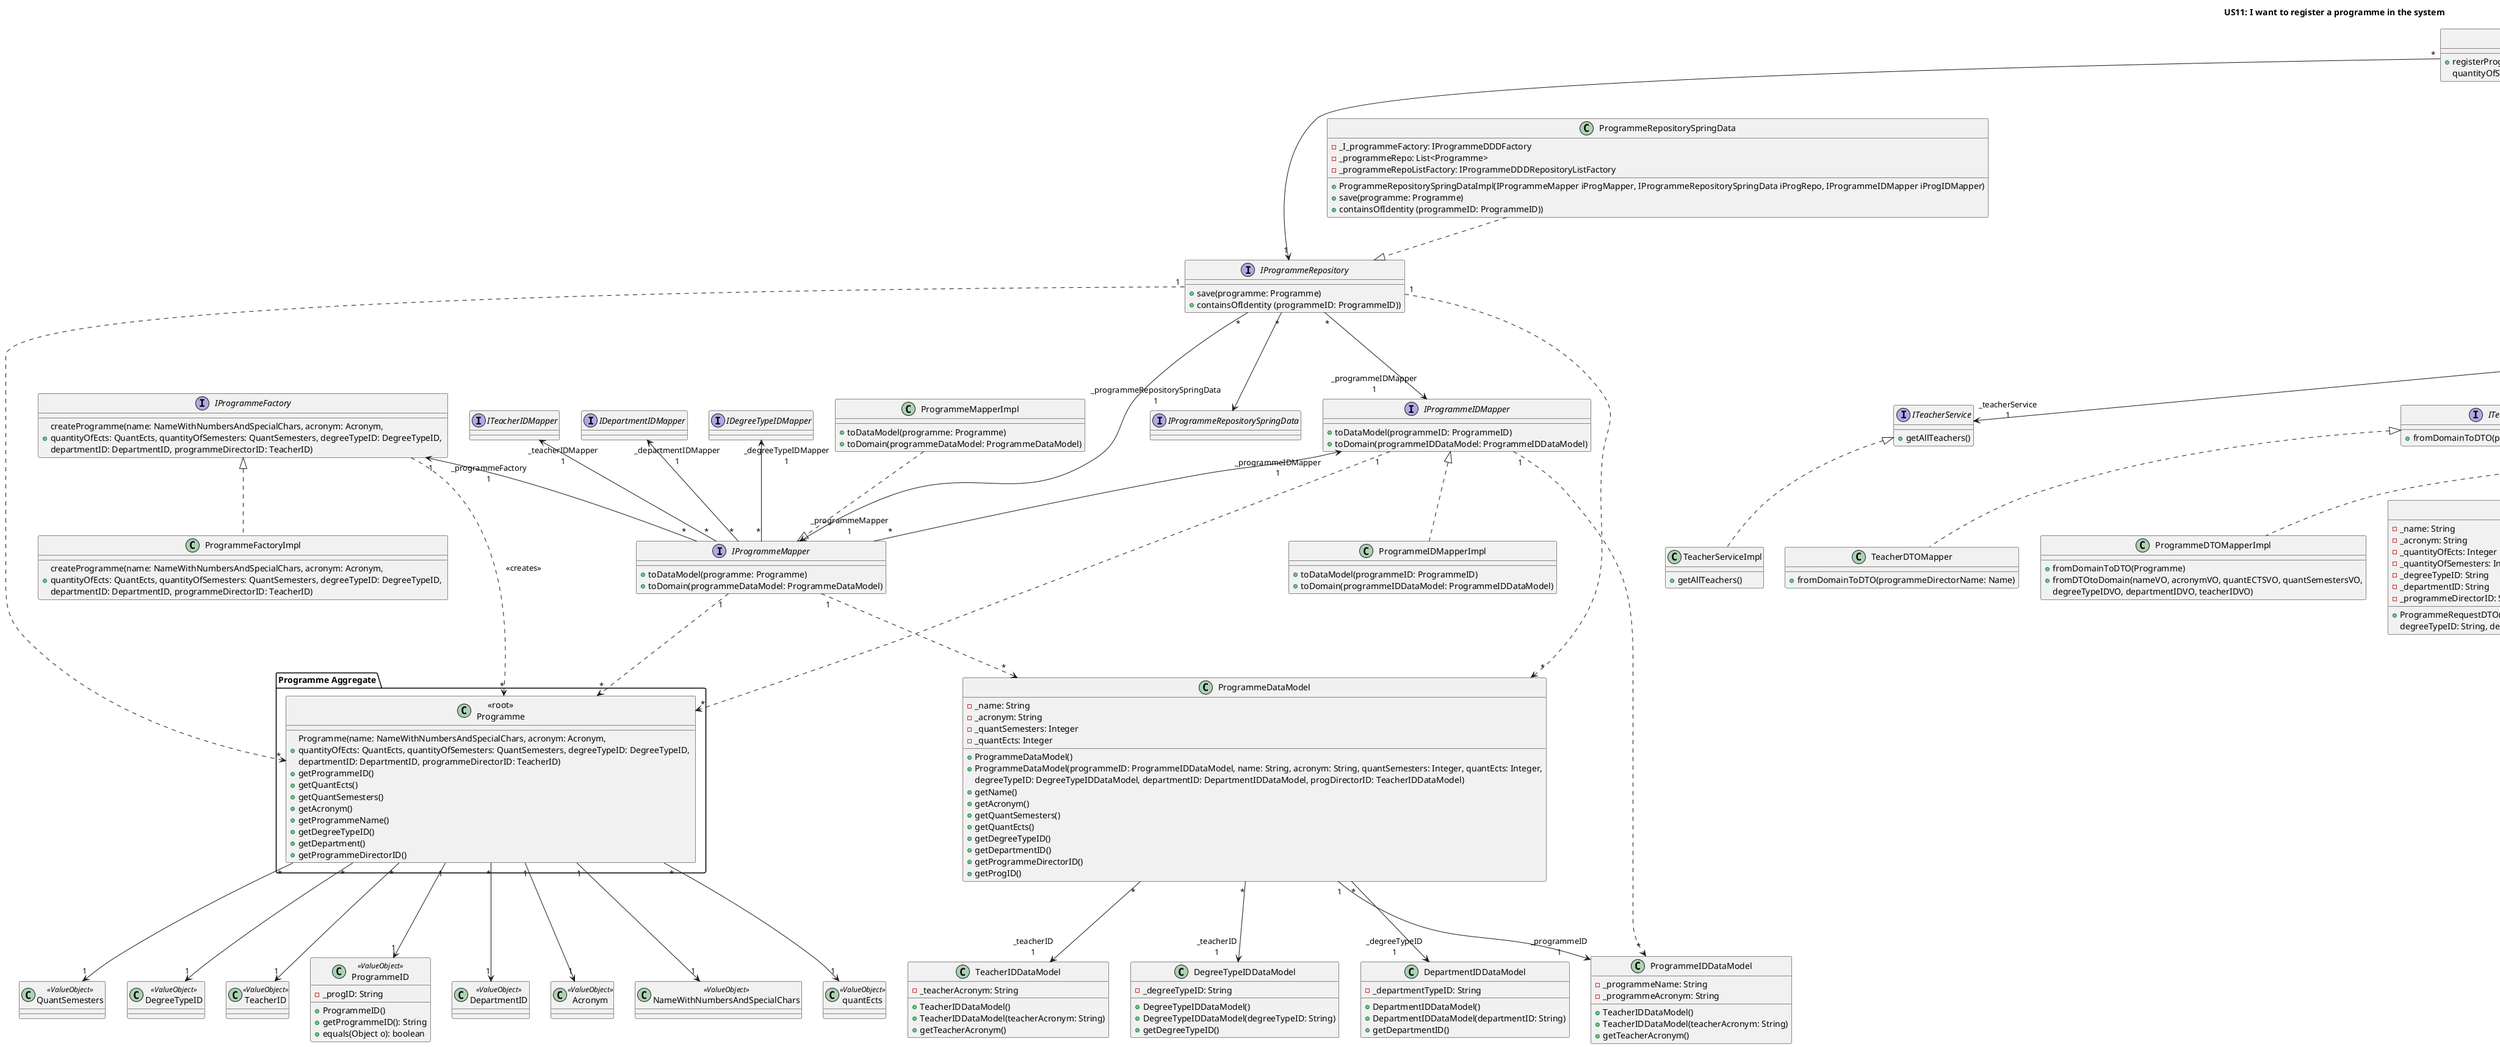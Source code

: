 @startuml
title US11: I want to register a programme in the system

class ProgrammeRestController {
    +US11_RegisterProgrammeInTheSystemController(programmeService: IProgrammeService, programmeAssembler: IProgrammeDTOMapper)
    +registerProgramme(name: NameWithNumbersAndSpecialChars, acronym: Acronym, quantityOfEcts: QuantEcts,
    quantityOfSemesters: QuantSemesters, degreeTypeID: DegreeTypeID, departmentID: DepartmentID , programmeDirectorID: TeacherID)
}

interface IProgrammeDTOMapper {
    +fromDomainToDTO(Programme)
    +fromDTOtoDomain(nameVO, acronymVO, quantECTSVO, quantSemestersVO, degreeTypeIDVO, departmentIDVO, teacherIDVO)
}

class ProgrammeDTOMapperImpl {
    +fromDomainToDTO(Programme)
    +fromDTOtoDomain(nameVO, acronymVO, quantECTSVO, quantSemestersVO,
    degreeTypeIDVO, departmentIDVO, teacherIDVO)
}

class ProgrammeRequestDTO {
    -_name: String
    -_acronym: String
    -_quantityOfEcts: Integer
    -_quantityOfSemesters: Integer
    -_degreeTypeID: String
    -_departmentID: String
    -_programmeDirectorID: String
    +ProgrammeRequestDTO(name: String, acronym: String, quantityOfEcts: Integer, quantityOfSemesters: Integer,
    degreeTypeID: String, departmentID: String, programmeDirectorID: String)
}

class ProgrammeVOsDTO {
    -_name: Name
    -_acronym: Acronym
    -_quantityOfEcts: QuantECTS
    -_quantityOfSemesters: QuantSemesters
    -_degreeTypeID: DegreeTypeID
    -_departmentID: DepartmentID
    -_programmeDirectorID: TeacherID
    +ProgrammeVOsDTO(name: Name, acronym: Acronym, quantityOfEcts: QuantECTS, quantityOfSemesters: QuantSemesters,
    degreeTypeID: DegreeTypeID, departmentID: DepartmentID, programmeDirectorID: TeacherID)
}

class ProgrammeResponseDTO {
    -_programmeID: String
    -_name: String
    -_acronym: String
    -_quantityOfEcts: Integer
    -_quantityOfSemesters: Integer
    -_degreeTypeName: String
    -_departmentName: String
    -_programmeDirectorName: String
    +ProgrammeResponseDTO(programmeID: String, name: String, acronym: String, quantityOfEcts: Integer, quantityOfSemesters: Integer,
    degreeTypeName: String, departmentName: String, programmeDirectorName: String)
}

interface IDegreeTypeService {
    +getAllDegreeTypes()
}

class DegreeTypeServiceImpl {
    +getAllDegreeTypes()
}

interface IDegreeTypeDTOMapper {
    +fromDomainToDTO(degreeTypeName: Name)
}

class DegreeTypeDTOMapper {
    +fromDomainToDTO(degreeTypeName: Name)
}

interface IDepartmentService {
    +getAllDepartments()
}

class DepartmentServiceImpl {
    +getAllDepartments()
}

interface IDepartmentDTOMapper {
    +fromDomainToDTO(departmentName: Name)
}

class DepartmentDTOMapper {
    +fromDomainToDTO(departmentName: Name)
}

interface ITeacherService {
    +getAllTeachers()
}

class TeacherServiceImpl {
    +getAllTeachers()
}

interface ITeacherDTOMapper {
    +fromDomainToDTO(programmeDirectorName: Name)
}

class TeacherDTOMapper {
    +fromDomainToDTO(programmeDirectorName: Name)
}

interface IProgrammeService {
    +registerProgramme (name: NameWithNumbersAndSpecialChars, acronym: Acronym, quantityOfEcts: QuantEcts,
    quantityOfSemesters: QuantSemesters, degreeTypeID: DegreeTypeID, departmentID: DepartmentID, programmeDirectorID: TeacherID)
}

class ProgrammeServiceImpl {
    +ProgrammeServiceImpl(programmeRepository: IProgrammeRepository)
    +registerProgramme (name: NameWithNumbersAndSpecialChars, acronym: Acronym, quantityOfEcts: QuantEcts,
    quantityOfSemesters: QuantSemesters, degreeTypeID: DegreeTypeID, departmentID: DepartmentID, programmeDirectorID: TeacherID)
}

interface IProgrammeFactory {
    +createProgramme(name: NameWithNumbersAndSpecialChars, acronym: Acronym, \nquantityOfEcts: QuantEcts, quantityOfSemesters: QuantSemesters, degreeTypeID: DegreeTypeID, \ndepartmentID: DepartmentID, programmeDirectorID: TeacherID)
}

class ProgrammeFactoryImpl {
    +createProgramme(name: NameWithNumbersAndSpecialChars, acronym: Acronym, \nquantityOfEcts: QuantEcts, quantityOfSemesters: QuantSemesters, degreeTypeID: DegreeTypeID, \ndepartmentID: DepartmentID, programmeDirectorID: TeacherID)
}

interface IProgrammeRepository {
    +save(programme: Programme)
    +containsOfIdentity (programmeID: ProgrammeID))
}

interface IProgrammeRepositorySpringData {
}

class ProgrammeRepositorySpringData {
     -_I_programmeFactory: IProgrammeDDDFactory
     -_programmeRepo: List<Programme>
     -_programmeRepoListFactory: IProgrammeDDDRepositoryListFactory
     +ProgrammeRepositorySpringDataImpl(IProgrammeMapper iProgMapper, IProgrammeRepositorySpringData iProgRepo, IProgrammeIDMapper iProgIDMapper)
     +save(programme: Programme)
     +containsOfIdentity (programmeID: ProgrammeID))
}

interface IProgrammeMapper {
    +toDataModel(programme: Programme)
    +toDomain(programmeDataModel: ProgrammeDataModel)
}

class ProgrammeMapperImpl {
    +toDataModel(programme: Programme)
    +toDomain(programmeDataModel: ProgrammeDataModel)
}

interface IProgrammeIDMapper {
    +toDataModel(programmeID: ProgrammeID)
    +toDomain(programmeIDDataModel: ProgrammeIDDataModel)
}

interface IDegreeTypeIDMapper {}

interface IDepartmentIDMapper {}

interface ITeacherIDMapper {}

interface IProgrammeFactory {}

class ProgrammeIDMapperImpl {
    +toDataModel(programmeID: ProgrammeID)
    +toDomain(programmeIDDataModel: ProgrammeIDDataModel)
}

package "Programme Aggregate" {
    class "<<root>>\nProgramme" {
        +Programme(name: NameWithNumbersAndSpecialChars, acronym: Acronym, \nquantityOfEcts: QuantEcts, quantityOfSemesters: QuantSemesters, degreeTypeID: DegreeTypeID, \ndepartmentID: DepartmentID, programmeDirectorID: TeacherID)
        +getProgrammeID()
        +getQuantEcts()
        +getQuantSemesters()
        +getAcronym()
        +getProgrammeName()
        +getDegreeTypeID()
        +getDepartment()
        +getProgrammeDirectorID()
    }
}

class ProgrammeID <<ValueObject>> {
    -_progID: String
    +ProgrammeID()
    +getProgrammeID(): String
    +equals(Object o): boolean
}

class DepartmentID <<ValueObject>> {}

class Acronym <<ValueObject>> {}

class NameWithNumbersAndSpecialChars <<ValueObject>> {}

class quantEcts <<ValueObject>> {}

class QuantSemesters <<ValueObject>> {}

class DegreeTypeID <<ValueObject>> {}

class TeacherID <<ValueObject>> {}

class ProgrammeDataModel {
    -_name: String
    -_acronym: String
    -_quantSemesters: Integer
    -_quantEcts: Integer
    +ProgrammeDataModel()
    +ProgrammeDataModel(programmeID: ProgrammeIDDataModel, name: String, acronym: String, quantSemesters: Integer, quantEcts: Integer,
    degreeTypeID: DegreeTypeIDDataModel, departmentID: DepartmentIDDataModel, progDirectorID: TeacherIDDataModel)
    +getName()
    +getAcronym()
    +getQuantSemesters()
    +getQuantEcts()
    +getDegreeTypeID()
    +getDepartmentID()
    +getProgrammeDirectorID()
    +getProgID()
}

class ProgrammeIDDataModel {
    -_programmeName: String
    -_programmeAcronym: String
    +TeacherIDDataModel()
    +TeacherIDDataModel(teacherAcronym: String)
    +getTeacherAcronym()
}

class DegreeTypeIDDataModel {
    -_degreeTypeID: String
    +DegreeTypeIDDataModel()
    +DegreeTypeIDDataModel(degreeTypeID: String)
    +getDegreeTypeID()
}

class DepartmentIDDataModel {
    -_departmentTypeID: String
    +DepartmentIDDataModel()
    +DepartmentIDDataModel(departmentID: String)
    +getDepartmentID()
}

class TeacherIDDataModel {
    -_teacherAcronym: String
    +TeacherIDDataModel()
    +TeacherIDDataModel(teacherAcronym: String)
    +getTeacherAcronym()
}

ProgrammeRestController "*" ---> "_DegreeTypeService\n1" IDegreeTypeService
ProgrammeRestController "*" ---> "_departmentService\n1" IDepartmentService
ProgrammeRestController "*" ---> "_teacherService\n1" ITeacherService
ProgrammeRestController "*" -u--> "_programmeService\n1" IProgrammeService
ProgrammeRestController "*" ---> "_programmeDTOMapper\n1" IProgrammeDTOMapper
ProgrammeRestController "*" ---> "_degreeTypeDTOMapper\n1" IDegreeTypeDTOMapper
ProgrammeRestController "*" ---> "_departmentDTOMapper\n1" IDepartmentDTOMapper
ProgrammeRestController "*" ---> "_teacherDTOMapper\n1" ITeacherDTOMapper

IDegreeTypeDTOMapper <|.. DegreeTypeDTOMapper
IDepartmentDTOMapper <|.. DepartmentDTOMapper
ITeacherDTOMapper <|.. TeacherDTOMapper

IProgrammeDTOMapper <|.. ProgrammeDTOMapperImpl
IProgrammeDTOMapper "1" ..> "*" ProgrammeRequestDTO
IProgrammeDTOMapper "1" ..> "*" ProgrammeVOsDTO
IProgrammeDTOMapper "1" ..> "*" ProgrammeResponseDTO

IDegreeTypeService <|.- DegreeTypeServiceImpl
IDepartmentService <|.- DepartmentServiceImpl
ITeacherService <|.- TeacherServiceImpl
IProgrammeService <|.- ProgrammeServiceImpl

IProgrammeService "*" ---> "1" IProgrammeRepository

IProgrammeFactory <|.d. ProgrammeFactoryImpl
IProgrammeFactory "1" ..> "*" "<<root>>\nProgramme" : "<<creates>>"

IProgrammeRepository <|.u- ProgrammeRepositorySpringData
IProgrammeRepository "*" ---> "_programmeMapper\n1" IProgrammeMapper
IProgrammeRepository "*" ---> "_programmeIDMapper\n1" IProgrammeIDMapper
IProgrammeRepository "*" ---> "_programmeRepositorySpringData\n1" IProgrammeRepositorySpringData
IProgrammeRepository "1" ..> "*" "<<root>>\nProgramme"
IProgrammeRepository "1" ..> "*" ProgrammeDataModel

IProgrammeMapper <|.u. ProgrammeMapperImpl
IProgrammeMapper "1" ..> "*" "<<root>>\nProgramme"
IProgrammeMapper "1" ..> "*" ProgrammeDataModel
IProgrammeMapper "*" -u-> "_programmeIDMapper\n1" IProgrammeIDMapper
IProgrammeMapper "*" -u-> "_degreeTypeIDMapper\n1" IDegreeTypeIDMapper
IProgrammeMapper "*" -u-> "_departmentIDMapper\n1" IDepartmentIDMapper
IProgrammeMapper "*" -u-> "_teacherIDMapper\n1" ITeacherIDMapper
IProgrammeMapper "*" -u-> "_programmeFactory\n1" IProgrammeFactory

IProgrammeIDMapper <|.. ProgrammeIDMapperImpl
IProgrammeIDMapper "1" ..> "*" "<<root>>\nProgramme"
IProgrammeIDMapper "1" ..> "*" ProgrammeIDDataModel

"<<root>>\nProgramme" "*" ---> "1" TeacherID
"<<root>>\nProgramme" "*" ---> "1" DegreeTypeID
"<<root>>\nProgramme" "*" ---> "1" DepartmentID
"<<root>>\nProgramme" "*" ---> "1" QuantSemesters
"<<root>>\nProgramme" "*" ---> "1" quantEcts
"<<root>>\nProgramme" "1" ---> "1" Acronym
"<<root>>\nProgramme" "1" ---> "1" NameWithNumbersAndSpecialChars
"<<root>>\nProgramme" "1" ---> "1" ProgrammeID

ProgrammeDataModel "*" ---> "_teacherID\n1" TeacherIDDataModel
ProgrammeDataModel "*" ---> "_teacherID\n1" DegreeTypeIDDataModel
ProgrammeDataModel "*" ---> "_degreeTypeID\n1" DepartmentIDDataModel
ProgrammeDataModel "1" ---> "_programmeID\n1" ProgrammeIDDataModel
@enduml